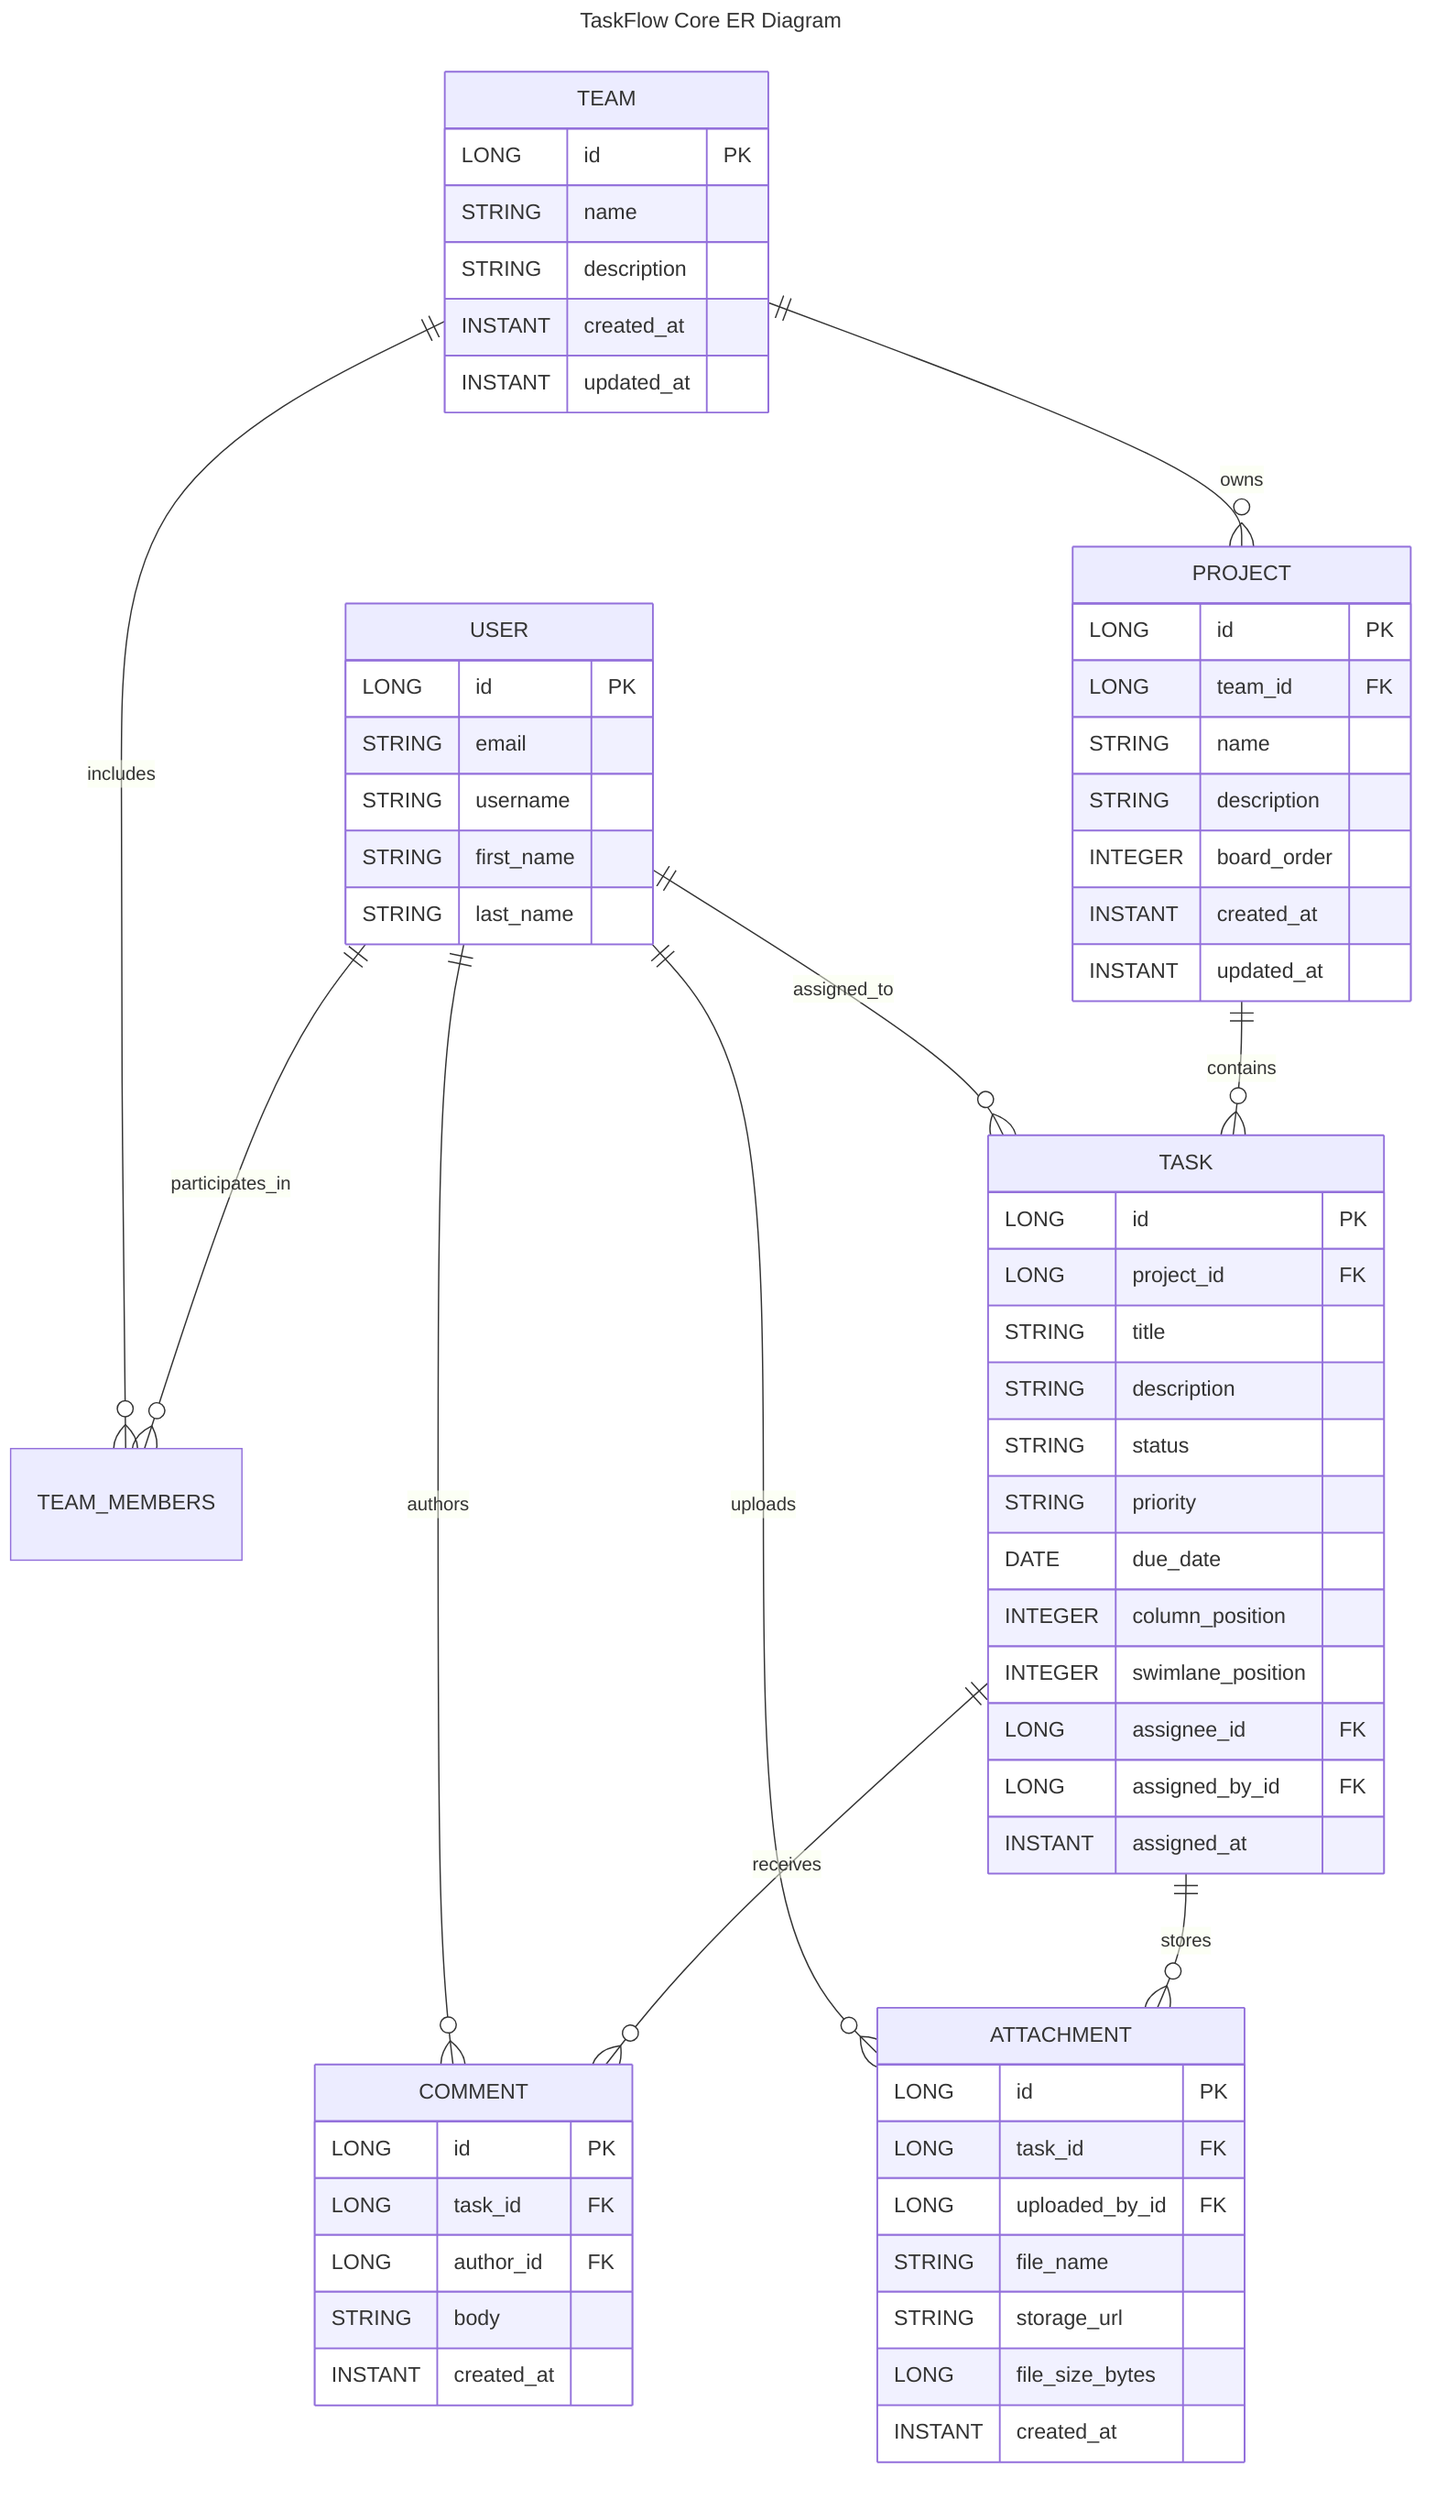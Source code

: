 ---
title: TaskFlow Core ER Diagram
---
erDiagram
    USER ||--o{ TEAM_MEMBERS : participates_in
    TEAM ||--o{ TEAM_MEMBERS : includes
    TEAM ||--o{ PROJECT : owns
    PROJECT ||--o{ TASK : contains
    TASK ||--o{ COMMENT : receives
    TASK ||--o{ ATTACHMENT : stores
    USER ||--o{ COMMENT : authors
    USER ||--o{ ATTACHMENT : uploads
    USER ||--o{ TASK : assigned_to

    USER {
        LONG id PK
        STRING email
        STRING username
        STRING first_name
        STRING last_name
    }

    TEAM {
        LONG id PK
        STRING name
        STRING description
        INSTANT created_at
        INSTANT updated_at
    }

    PROJECT {
        LONG id PK
        LONG team_id FK
        STRING name
        STRING description
        INTEGER board_order
        INSTANT created_at
        INSTANT updated_at
    }

    TASK {
        LONG id PK
        LONG project_id FK
        STRING title
        STRING description
        STRING status
        STRING priority
        DATE due_date
        INTEGER column_position
        INTEGER swimlane_position
        LONG assignee_id FK
        LONG assigned_by_id FK
        INSTANT assigned_at
    }

    COMMENT {
        LONG id PK
        LONG task_id FK
        LONG author_id FK
        STRING body
        INSTANT created_at
    }

    ATTACHMENT {
        LONG id PK
        LONG task_id FK
        LONG uploaded_by_id FK
        STRING file_name
        STRING storage_url
        LONG file_size_bytes
        INSTANT created_at
    }